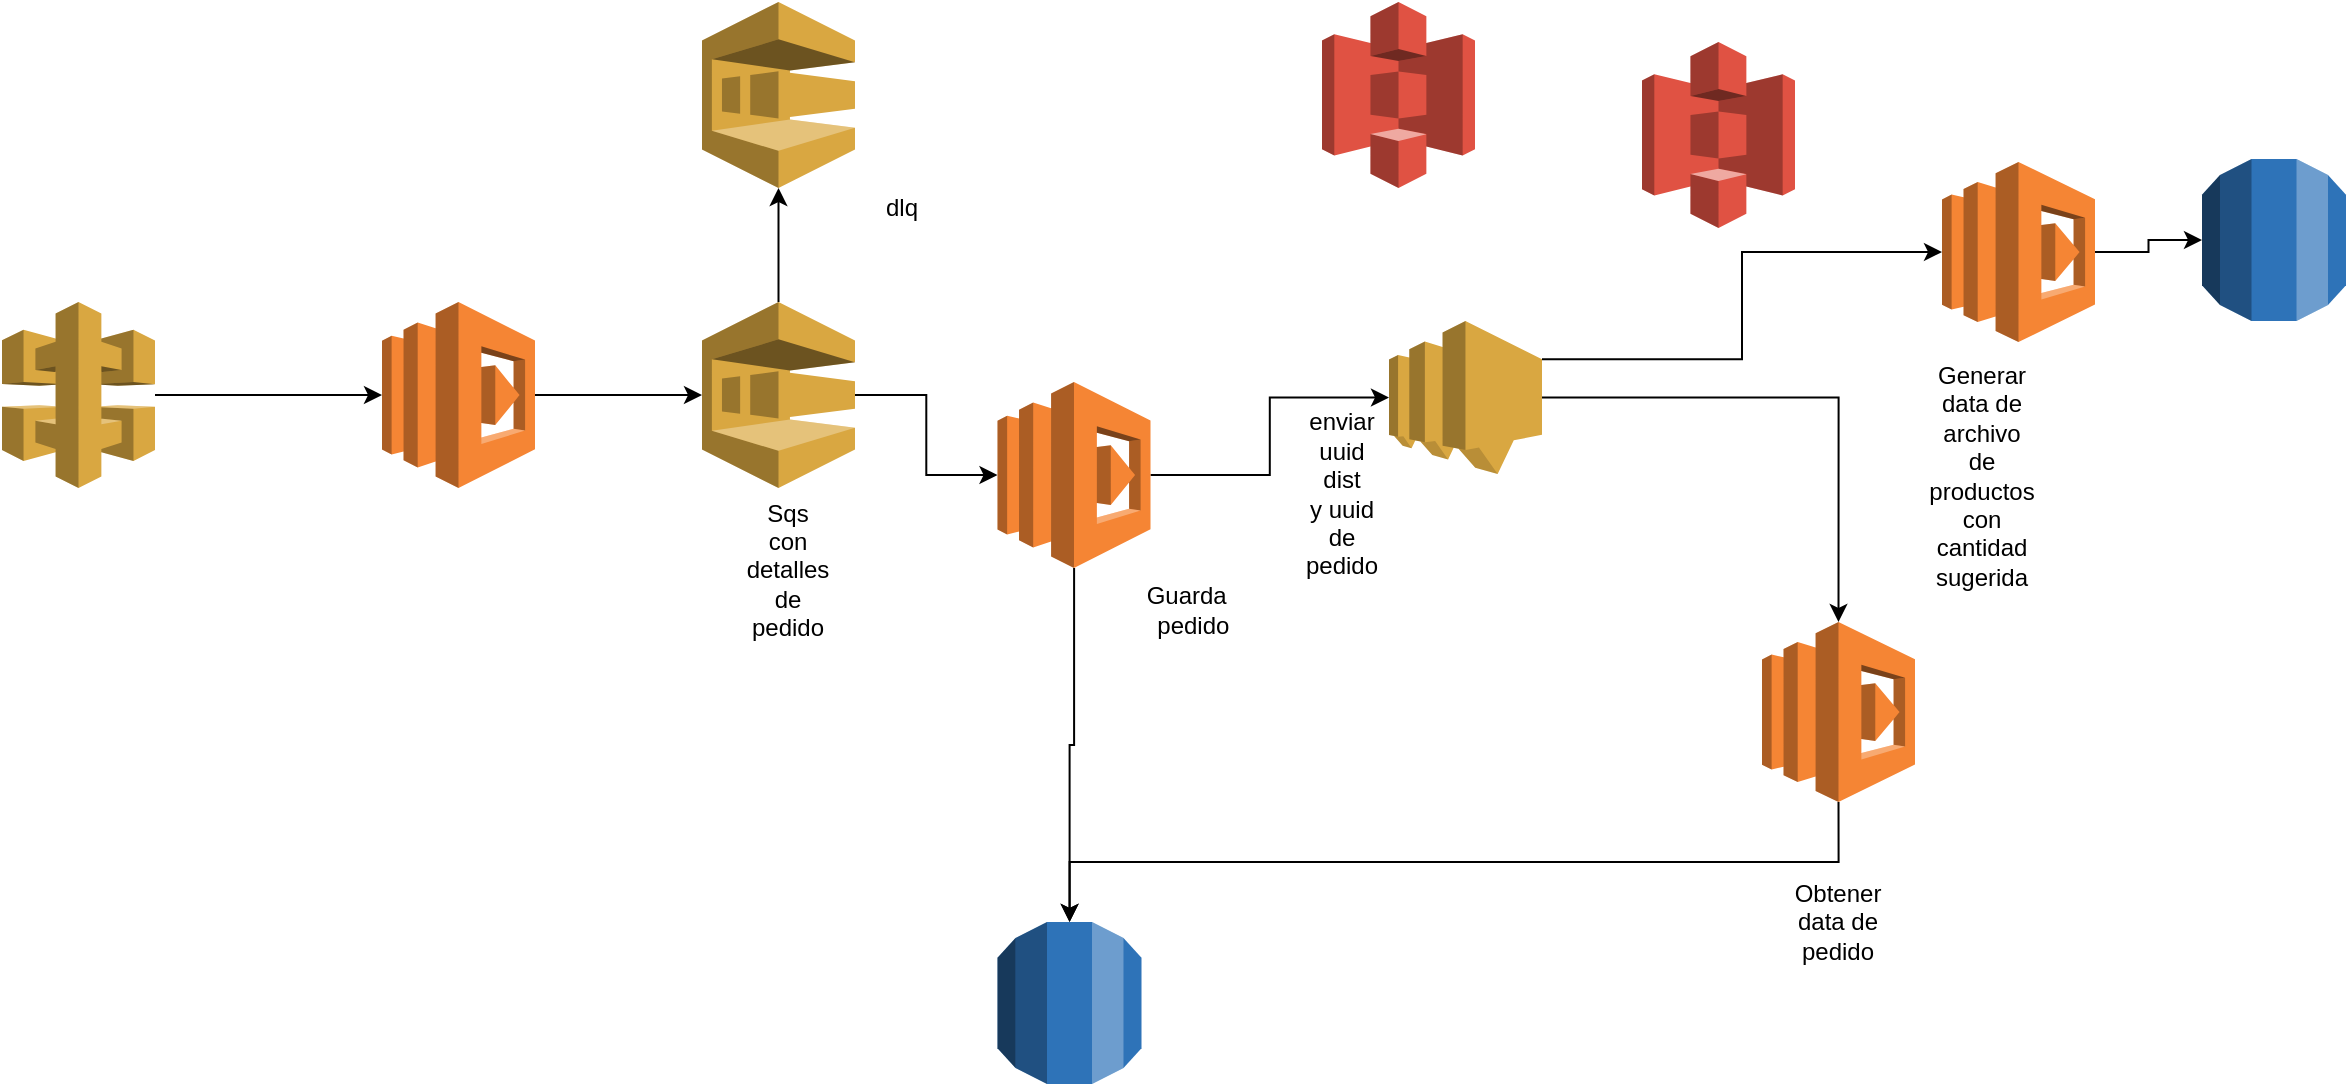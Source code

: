 <mxfile version="14.2.7" type="github">
  <diagram id="r_hhS5hyFo-DhM1qwHpe" name="Page-1">
    <mxGraphModel dx="878" dy="1303" grid="1" gridSize="10" guides="1" tooltips="1" connect="1" arrows="1" fold="1" page="1" pageScale="1" pageWidth="1400" pageHeight="850" math="0" shadow="0">
      <root>
        <mxCell id="0" />
        <mxCell id="1" parent="0" />
        <mxCell id="Ov6ocZPifTRl0TMpJtIu-7" value="" style="edgeStyle=orthogonalEdgeStyle;rounded=0;orthogonalLoop=1;jettySize=auto;html=1;" edge="1" parent="1" source="Ov6ocZPifTRl0TMpJtIu-2" target="Ov6ocZPifTRl0TMpJtIu-4">
          <mxGeometry relative="1" as="geometry" />
        </mxCell>
        <mxCell id="Ov6ocZPifTRl0TMpJtIu-2" value="" style="outlineConnect=0;dashed=0;verticalLabelPosition=bottom;verticalAlign=top;align=center;html=1;shape=mxgraph.aws3.lambda;fillColor=#F58534;gradientColor=none;" vertex="1" parent="1">
          <mxGeometry x="260" y="-670" width="76.5" height="93" as="geometry" />
        </mxCell>
        <mxCell id="Ov6ocZPifTRl0TMpJtIu-3" value="" style="outlineConnect=0;dashed=0;verticalLabelPosition=bottom;verticalAlign=top;align=center;html=1;shape=mxgraph.aws3.rds;fillColor=#2E73B8;gradientColor=none;" vertex="1" parent="1">
          <mxGeometry x="567.75" y="-360" width="72" height="81" as="geometry" />
        </mxCell>
        <mxCell id="Ov6ocZPifTRl0TMpJtIu-10" value="" style="edgeStyle=orthogonalEdgeStyle;rounded=0;orthogonalLoop=1;jettySize=auto;html=1;" edge="1" parent="1" source="Ov6ocZPifTRl0TMpJtIu-4" target="Ov6ocZPifTRl0TMpJtIu-9">
          <mxGeometry relative="1" as="geometry" />
        </mxCell>
        <mxCell id="Ov6ocZPifTRl0TMpJtIu-37" value="" style="edgeStyle=orthogonalEdgeStyle;rounded=0;orthogonalLoop=1;jettySize=auto;html=1;" edge="1" parent="1" source="Ov6ocZPifTRl0TMpJtIu-4" target="Ov6ocZPifTRl0TMpJtIu-36">
          <mxGeometry relative="1" as="geometry" />
        </mxCell>
        <mxCell id="Ov6ocZPifTRl0TMpJtIu-4" value="" style="outlineConnect=0;dashed=0;verticalLabelPosition=bottom;verticalAlign=top;align=center;html=1;shape=mxgraph.aws3.sqs;fillColor=#D9A741;gradientColor=none;" vertex="1" parent="1">
          <mxGeometry x="420" y="-670" width="76.5" height="93" as="geometry" />
        </mxCell>
        <mxCell id="Ov6ocZPifTRl0TMpJtIu-6" value="" style="edgeStyle=orthogonalEdgeStyle;rounded=0;orthogonalLoop=1;jettySize=auto;html=1;" edge="1" parent="1" source="Ov6ocZPifTRl0TMpJtIu-5" target="Ov6ocZPifTRl0TMpJtIu-2">
          <mxGeometry relative="1" as="geometry" />
        </mxCell>
        <mxCell id="Ov6ocZPifTRl0TMpJtIu-5" value="" style="outlineConnect=0;dashed=0;verticalLabelPosition=bottom;verticalAlign=top;align=center;html=1;shape=mxgraph.aws3.api_gateway;fillColor=#D9A741;gradientColor=none;" vertex="1" parent="1">
          <mxGeometry x="70" y="-670" width="76.5" height="93" as="geometry" />
        </mxCell>
        <mxCell id="Ov6ocZPifTRl0TMpJtIu-8" value="Sqs con&lt;br&gt;detalles de pedido" style="text;html=1;strokeColor=none;fillColor=none;align=center;verticalAlign=middle;whiteSpace=wrap;rounded=0;" vertex="1" parent="1">
          <mxGeometry x="443.25" y="-546" width="40" height="20" as="geometry" />
        </mxCell>
        <mxCell id="Ov6ocZPifTRl0TMpJtIu-11" value="" style="edgeStyle=orthogonalEdgeStyle;rounded=0;orthogonalLoop=1;jettySize=auto;html=1;" edge="1" parent="1" source="Ov6ocZPifTRl0TMpJtIu-9" target="Ov6ocZPifTRl0TMpJtIu-3">
          <mxGeometry relative="1" as="geometry" />
        </mxCell>
        <mxCell id="Ov6ocZPifTRl0TMpJtIu-13" value="" style="edgeStyle=orthogonalEdgeStyle;rounded=0;orthogonalLoop=1;jettySize=auto;html=1;" edge="1" parent="1" source="Ov6ocZPifTRl0TMpJtIu-9" target="Ov6ocZPifTRl0TMpJtIu-12">
          <mxGeometry relative="1" as="geometry" />
        </mxCell>
        <mxCell id="Ov6ocZPifTRl0TMpJtIu-9" value="" style="outlineConnect=0;dashed=0;verticalLabelPosition=bottom;verticalAlign=top;align=center;html=1;shape=mxgraph.aws3.lambda;fillColor=#F58534;gradientColor=none;" vertex="1" parent="1">
          <mxGeometry x="567.75" y="-630" width="76.5" height="93" as="geometry" />
        </mxCell>
        <mxCell id="Ov6ocZPifTRl0TMpJtIu-26" style="edgeStyle=orthogonalEdgeStyle;rounded=0;orthogonalLoop=1;jettySize=auto;html=1;exitX=1;exitY=0.5;exitDx=0;exitDy=0;exitPerimeter=0;entryX=0.5;entryY=0;entryDx=0;entryDy=0;entryPerimeter=0;" edge="1" parent="1" source="Ov6ocZPifTRl0TMpJtIu-12" target="Ov6ocZPifTRl0TMpJtIu-25">
          <mxGeometry relative="1" as="geometry" />
        </mxCell>
        <mxCell id="Ov6ocZPifTRl0TMpJtIu-30" style="edgeStyle=orthogonalEdgeStyle;rounded=0;orthogonalLoop=1;jettySize=auto;html=1;exitX=1;exitY=0.25;exitDx=0;exitDy=0;exitPerimeter=0;" edge="1" parent="1" source="Ov6ocZPifTRl0TMpJtIu-12" target="Ov6ocZPifTRl0TMpJtIu-14">
          <mxGeometry relative="1" as="geometry" />
        </mxCell>
        <mxCell id="Ov6ocZPifTRl0TMpJtIu-12" value="" style="outlineConnect=0;dashed=0;verticalLabelPosition=bottom;verticalAlign=top;align=center;html=1;shape=mxgraph.aws3.sns;fillColor=#D9A741;gradientColor=none;" vertex="1" parent="1">
          <mxGeometry x="763.5" y="-660.5" width="76.5" height="76.5" as="geometry" />
        </mxCell>
        <mxCell id="Ov6ocZPifTRl0TMpJtIu-34" style="edgeStyle=orthogonalEdgeStyle;rounded=0;orthogonalLoop=1;jettySize=auto;html=1;exitX=1;exitY=0.5;exitDx=0;exitDy=0;exitPerimeter=0;" edge="1" parent="1" source="Ov6ocZPifTRl0TMpJtIu-14" target="Ov6ocZPifTRl0TMpJtIu-29">
          <mxGeometry relative="1" as="geometry" />
        </mxCell>
        <mxCell id="Ov6ocZPifTRl0TMpJtIu-14" value="" style="outlineConnect=0;dashed=0;verticalLabelPosition=bottom;verticalAlign=top;align=center;html=1;shape=mxgraph.aws3.lambda;fillColor=#F58534;gradientColor=none;" vertex="1" parent="1">
          <mxGeometry x="1040" y="-740" width="76.5" height="90" as="geometry" />
        </mxCell>
        <mxCell id="Ov6ocZPifTRl0TMpJtIu-17" value="Generar data de archivo de productos con cantidad sugerida" style="text;html=1;strokeColor=none;fillColor=none;align=center;verticalAlign=middle;whiteSpace=wrap;rounded=0;" vertex="1" parent="1">
          <mxGeometry x="1040" y="-593.5" width="40" height="20" as="geometry" />
        </mxCell>
        <mxCell id="Ov6ocZPifTRl0TMpJtIu-19" value="enviar uuid dist&lt;br&gt;y uuid de pedido" style="text;html=1;strokeColor=none;fillColor=none;align=center;verticalAlign=middle;whiteSpace=wrap;rounded=0;" vertex="1" parent="1">
          <mxGeometry x="720" y="-584" width="40" height="20" as="geometry" />
        </mxCell>
        <mxCell id="Ov6ocZPifTRl0TMpJtIu-20" value="" style="outlineConnect=0;dashed=0;verticalLabelPosition=bottom;verticalAlign=top;align=center;html=1;shape=mxgraph.aws3.s3;fillColor=#E05243;gradientColor=none;" vertex="1" parent="1">
          <mxGeometry x="730" y="-820" width="76.5" height="93" as="geometry" />
        </mxCell>
        <mxCell id="Ov6ocZPifTRl0TMpJtIu-22" value="" style="outlineConnect=0;dashed=0;verticalLabelPosition=bottom;verticalAlign=top;align=center;html=1;shape=mxgraph.aws3.s3;fillColor=#E05243;gradientColor=none;" vertex="1" parent="1">
          <mxGeometry x="890" y="-800" width="76.5" height="93" as="geometry" />
        </mxCell>
        <mxCell id="Ov6ocZPifTRl0TMpJtIu-24" value="Guarda&amp;nbsp; &amp;nbsp;pedido" style="text;html=1;strokeColor=none;fillColor=none;align=center;verticalAlign=middle;whiteSpace=wrap;rounded=0;" vertex="1" parent="1">
          <mxGeometry x="644.25" y="-526" width="40" height="20" as="geometry" />
        </mxCell>
        <mxCell id="Ov6ocZPifTRl0TMpJtIu-27" style="edgeStyle=orthogonalEdgeStyle;rounded=0;orthogonalLoop=1;jettySize=auto;html=1;exitX=0.5;exitY=1;exitDx=0;exitDy=0;exitPerimeter=0;" edge="1" parent="1" source="Ov6ocZPifTRl0TMpJtIu-25" target="Ov6ocZPifTRl0TMpJtIu-3">
          <mxGeometry relative="1" as="geometry" />
        </mxCell>
        <mxCell id="Ov6ocZPifTRl0TMpJtIu-25" value="" style="outlineConnect=0;dashed=0;verticalLabelPosition=bottom;verticalAlign=top;align=center;html=1;shape=mxgraph.aws3.lambda;fillColor=#F58534;gradientColor=none;" vertex="1" parent="1">
          <mxGeometry x="950" y="-510" width="76.5" height="90" as="geometry" />
        </mxCell>
        <mxCell id="Ov6ocZPifTRl0TMpJtIu-29" value="" style="outlineConnect=0;dashed=0;verticalLabelPosition=bottom;verticalAlign=top;align=center;html=1;shape=mxgraph.aws3.rds;fillColor=#2E73B8;gradientColor=none;" vertex="1" parent="1">
          <mxGeometry x="1170" y="-741.5" width="72" height="81" as="geometry" />
        </mxCell>
        <mxCell id="Ov6ocZPifTRl0TMpJtIu-35" value="Obtener data de pedido" style="text;html=1;strokeColor=none;fillColor=none;align=center;verticalAlign=middle;whiteSpace=wrap;rounded=0;" vertex="1" parent="1">
          <mxGeometry x="968" y="-370" width="40" height="20" as="geometry" />
        </mxCell>
        <mxCell id="Ov6ocZPifTRl0TMpJtIu-36" value="" style="outlineConnect=0;dashed=0;verticalLabelPosition=bottom;verticalAlign=top;align=center;html=1;shape=mxgraph.aws3.sqs;fillColor=#D9A741;gradientColor=none;" vertex="1" parent="1">
          <mxGeometry x="420" y="-820" width="76.5" height="93" as="geometry" />
        </mxCell>
        <mxCell id="Ov6ocZPifTRl0TMpJtIu-38" value="dlq" style="text;html=1;strokeColor=none;fillColor=none;align=center;verticalAlign=middle;whiteSpace=wrap;rounded=0;" vertex="1" parent="1">
          <mxGeometry x="500" y="-727" width="40" height="20" as="geometry" />
        </mxCell>
      </root>
    </mxGraphModel>
  </diagram>
</mxfile>
